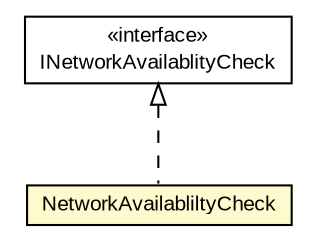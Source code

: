 #!/usr/local/bin/dot
#
# Class diagram 
# Generated by UMLGraph version R5_6-24-gf6e263 (http://www.umlgraph.org/)
#

digraph G {
	edge [fontname="arial",fontsize=10,labelfontname="arial",labelfontsize=10];
	node [fontname="arial",fontsize=10,shape=plaintext];
	nodesep=0.25;
	ranksep=0.5;
	// org.osmdroid.tileprovider.modules.INetworkAvailablityCheck
	c180771 [label=<<table title="org.osmdroid.tileprovider.modules.INetworkAvailablityCheck" border="0" cellborder="1" cellspacing="0" cellpadding="2" port="p" href="./INetworkAvailablityCheck.html">
		<tr><td><table border="0" cellspacing="0" cellpadding="1">
<tr><td align="center" balign="center"> &#171;interface&#187; </td></tr>
<tr><td align="center" balign="center"> INetworkAvailablityCheck </td></tr>
		</table></td></tr>
		</table>>, URL="./INetworkAvailablityCheck.html", fontname="arial", fontcolor="black", fontsize=10.0];
	// org.osmdroid.tileprovider.modules.NetworkAvailabliltyCheck
	c180788 [label=<<table title="org.osmdroid.tileprovider.modules.NetworkAvailabliltyCheck" border="0" cellborder="1" cellspacing="0" cellpadding="2" port="p" bgcolor="lemonChiffon" href="./NetworkAvailabliltyCheck.html">
		<tr><td><table border="0" cellspacing="0" cellpadding="1">
<tr><td align="center" balign="center"> NetworkAvailabliltyCheck </td></tr>
		</table></td></tr>
		</table>>, URL="./NetworkAvailabliltyCheck.html", fontname="arial", fontcolor="black", fontsize=10.0];
	//org.osmdroid.tileprovider.modules.NetworkAvailabliltyCheck implements org.osmdroid.tileprovider.modules.INetworkAvailablityCheck
	c180771:p -> c180788:p [dir=back,arrowtail=empty,style=dashed];
}

